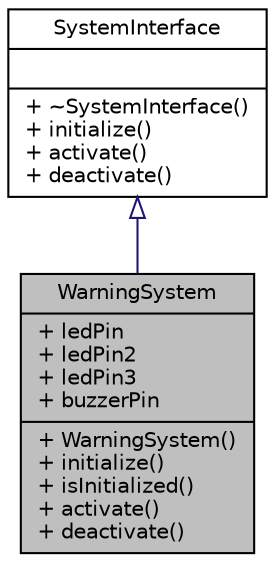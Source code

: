 digraph "WarningSystem"
{
 // LATEX_PDF_SIZE
  edge [fontname="Helvetica",fontsize="10",labelfontname="Helvetica",labelfontsize="10"];
  node [fontname="Helvetica",fontsize="10",shape=record];
  Node1 [label="{WarningSystem\n|+ ledPin\l+ ledPin2\l+ ledPin3\l+ buzzerPin\l|+ WarningSystem()\l+ initialize()\l+ isInitialized()\l+ activate()\l+ deactivate()\l}",height=0.2,width=0.4,color="black", fillcolor="grey75", style="filled", fontcolor="black",tooltip="Manages a warning system with three LEDs and a buzzer."];
  Node2 -> Node1 [dir="back",color="midnightblue",fontsize="10",style="solid",arrowtail="onormal",fontname="Helvetica"];
  Node2 [label="{SystemInterface\n||+ ~SystemInterface()\l+ initialize()\l+ activate()\l+ deactivate()\l}",height=0.2,width=0.4,color="black", fillcolor="white", style="filled",URL="$classSystemInterface.html",tooltip="Interface for system control classes."];
}
